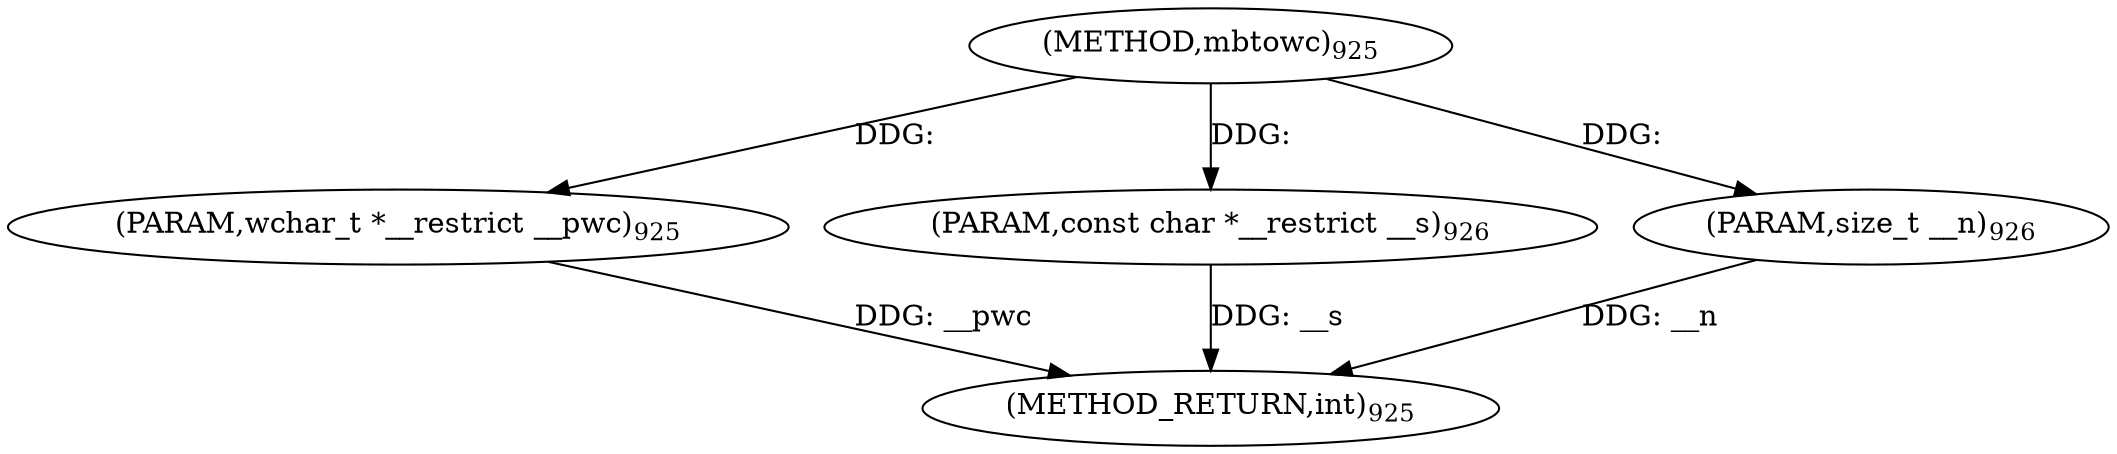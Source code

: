 digraph "mbtowc" {  
"33387" [label = <(METHOD,mbtowc)<SUB>925</SUB>> ]
"33391" [label = <(METHOD_RETURN,int)<SUB>925</SUB>> ]
"33388" [label = <(PARAM,wchar_t *__restrict __pwc)<SUB>925</SUB>> ]
"33389" [label = <(PARAM,const char *__restrict __s)<SUB>926</SUB>> ]
"33390" [label = <(PARAM,size_t __n)<SUB>926</SUB>> ]
  "33388" -> "33391"  [ label = "DDG: __pwc"] 
  "33389" -> "33391"  [ label = "DDG: __s"] 
  "33390" -> "33391"  [ label = "DDG: __n"] 
  "33387" -> "33388"  [ label = "DDG: "] 
  "33387" -> "33389"  [ label = "DDG: "] 
  "33387" -> "33390"  [ label = "DDG: "] 
}
